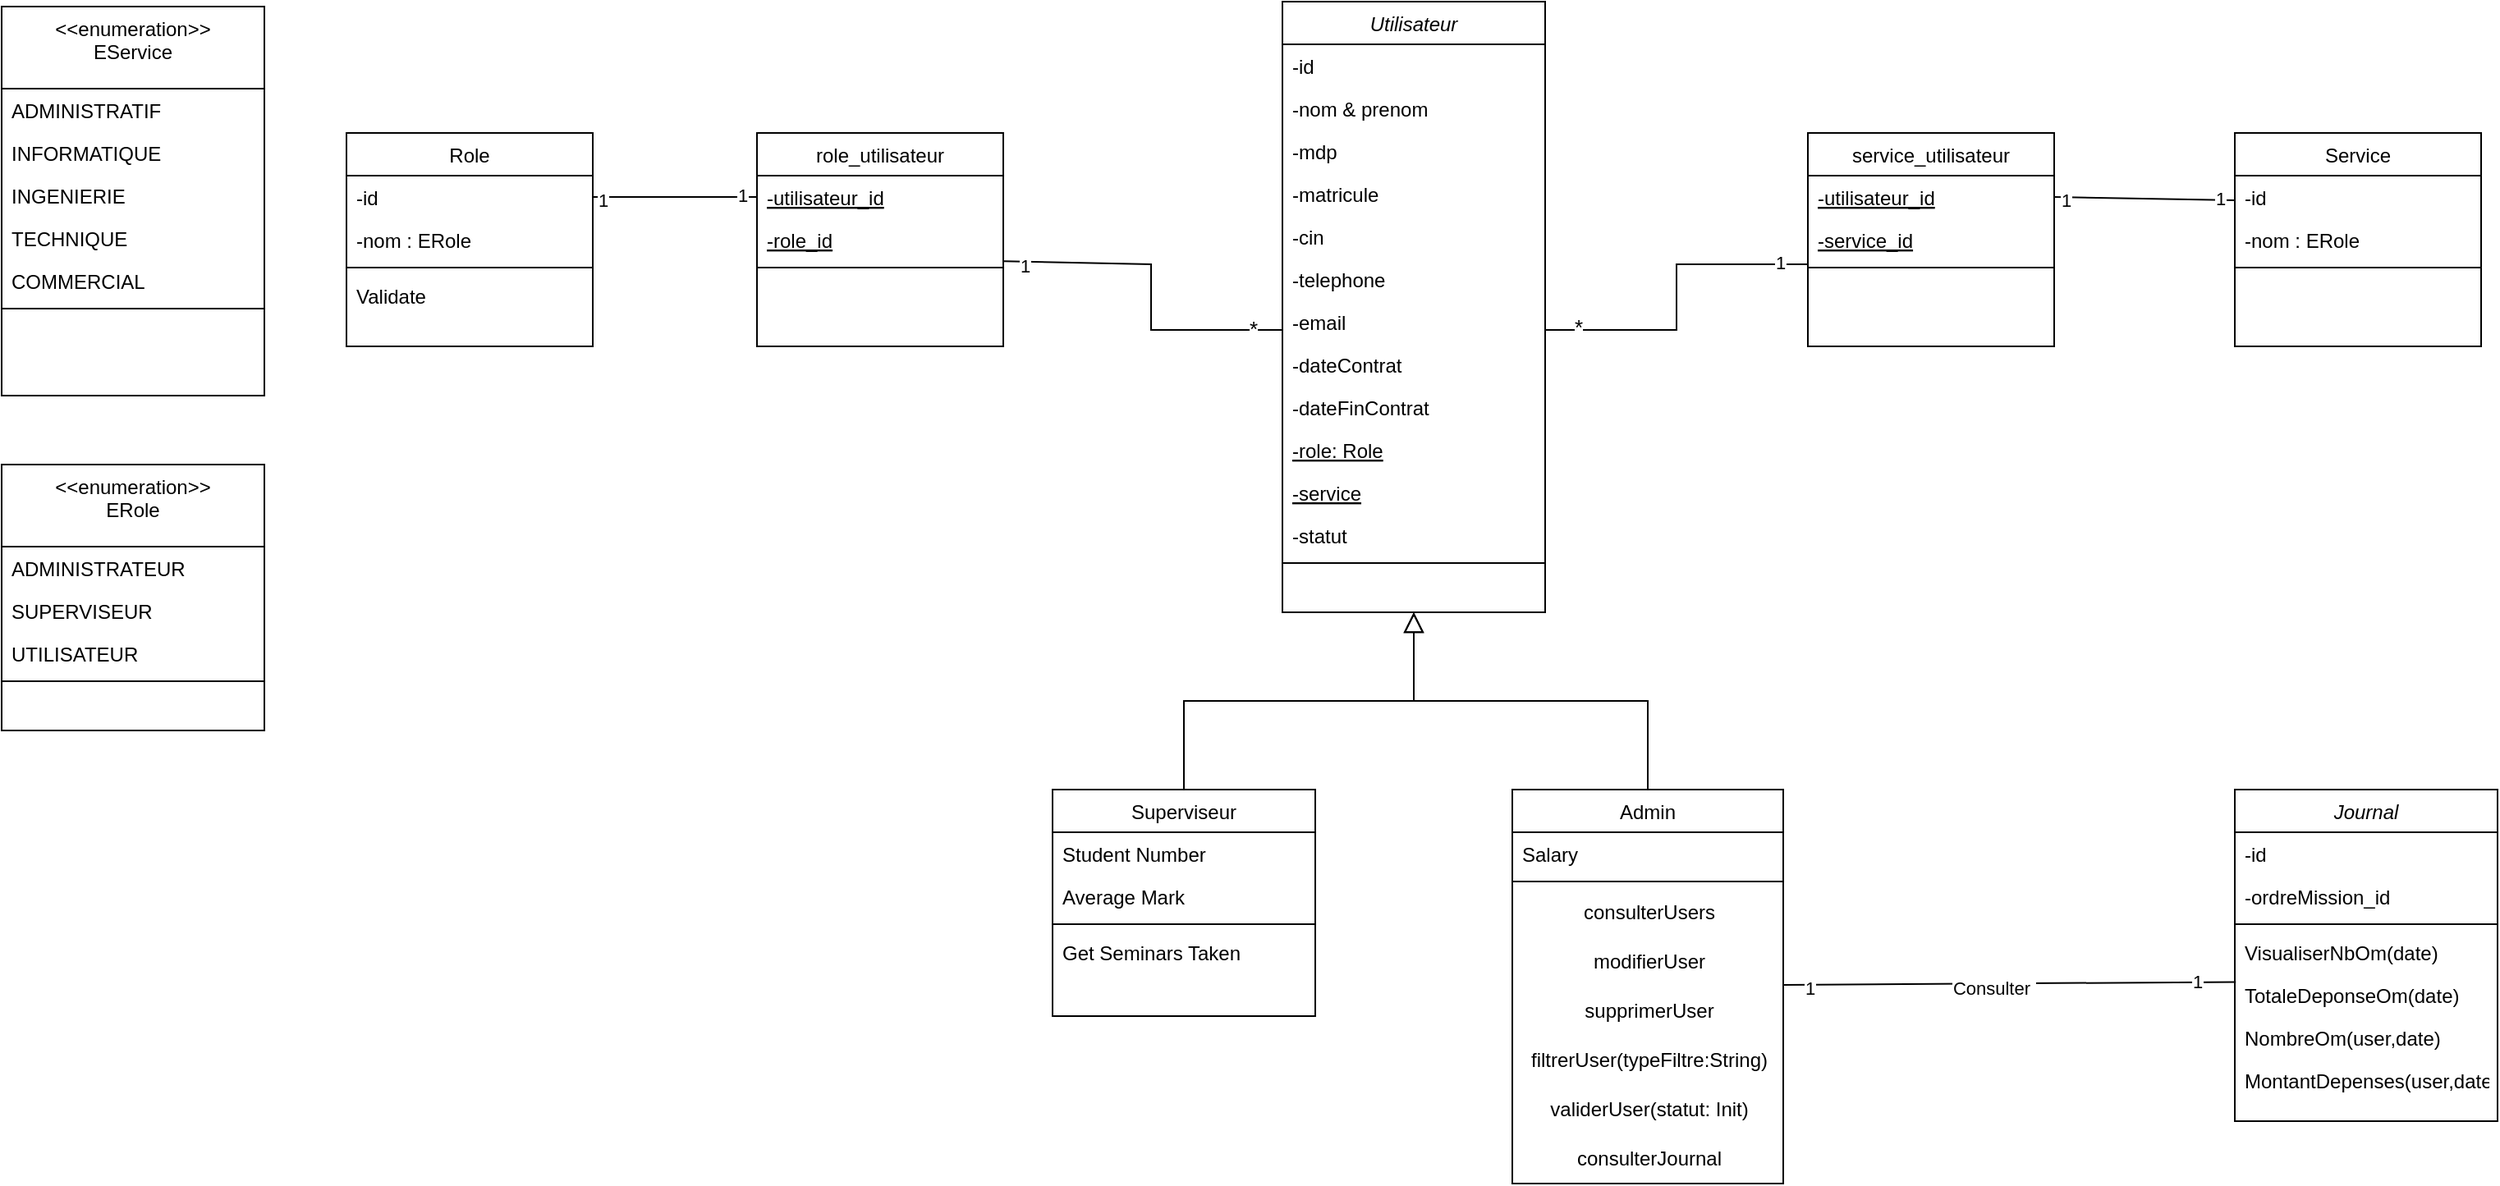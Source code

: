 <mxfile version="24.2.0" type="github">
  <diagram id="C5RBs43oDa-KdzZeNtuy" name="Page-1">
    <mxGraphModel dx="2282" dy="909" grid="1" gridSize="10" guides="1" tooltips="1" connect="1" arrows="1" fold="1" page="1" pageScale="1" pageWidth="827" pageHeight="1169" math="0" shadow="0">
      <root>
        <mxCell id="WIyWlLk6GJQsqaUBKTNV-0" />
        <mxCell id="WIyWlLk6GJQsqaUBKTNV-1" parent="WIyWlLk6GJQsqaUBKTNV-0" />
        <mxCell id="zkfFHV4jXpPFQw0GAbJ--0" value="Utilisateur" style="swimlane;fontStyle=2;align=center;verticalAlign=top;childLayout=stackLayout;horizontal=1;startSize=26;horizontalStack=0;resizeParent=1;resizeLast=0;collapsible=1;marginBottom=0;rounded=0;shadow=0;strokeWidth=1;" parent="WIyWlLk6GJQsqaUBKTNV-1" vertex="1">
          <mxGeometry x="220" y="120" width="160" height="372" as="geometry">
            <mxRectangle x="230" y="140" width="160" height="26" as="alternateBounds" />
          </mxGeometry>
        </mxCell>
        <mxCell id="zkfFHV4jXpPFQw0GAbJ--2" value="-id" style="text;align=left;verticalAlign=top;spacingLeft=4;spacingRight=4;overflow=hidden;rotatable=0;points=[[0,0.5],[1,0.5]];portConstraint=eastwest;rounded=0;shadow=0;html=0;" parent="zkfFHV4jXpPFQw0GAbJ--0" vertex="1">
          <mxGeometry y="26" width="160" height="26" as="geometry" />
        </mxCell>
        <mxCell id="zkfFHV4jXpPFQw0GAbJ--1" value="-nom &amp; prenom" style="text;align=left;verticalAlign=top;spacingLeft=4;spacingRight=4;overflow=hidden;rotatable=0;points=[[0,0.5],[1,0.5]];portConstraint=eastwest;" parent="zkfFHV4jXpPFQw0GAbJ--0" vertex="1">
          <mxGeometry y="52" width="160" height="26" as="geometry" />
        </mxCell>
        <mxCell id="zkfFHV4jXpPFQw0GAbJ--3" value="-mdp" style="text;align=left;verticalAlign=top;spacingLeft=4;spacingRight=4;overflow=hidden;rotatable=0;points=[[0,0.5],[1,0.5]];portConstraint=eastwest;rounded=0;shadow=0;html=0;" parent="zkfFHV4jXpPFQw0GAbJ--0" vertex="1">
          <mxGeometry y="78" width="160" height="26" as="geometry" />
        </mxCell>
        <mxCell id="BVyDWOVF4puS4mX-ho88-1" value="-matricule    " style="text;align=left;verticalAlign=top;spacingLeft=4;spacingRight=4;overflow=hidden;rotatable=0;points=[[0,0.5],[1,0.5]];portConstraint=eastwest;" parent="zkfFHV4jXpPFQw0GAbJ--0" vertex="1">
          <mxGeometry y="104" width="160" height="26" as="geometry" />
        </mxCell>
        <mxCell id="zkfFHV4jXpPFQw0GAbJ--5" value="-cin" style="text;align=left;verticalAlign=top;spacingLeft=4;spacingRight=4;overflow=hidden;rotatable=0;points=[[0,0.5],[1,0.5]];portConstraint=eastwest;" parent="zkfFHV4jXpPFQw0GAbJ--0" vertex="1">
          <mxGeometry y="130" width="160" height="26" as="geometry" />
        </mxCell>
        <mxCell id="BVyDWOVF4puS4mX-ho88-3" value="-telephone" style="text;align=left;verticalAlign=top;spacingLeft=4;spacingRight=4;overflow=hidden;rotatable=0;points=[[0,0.5],[1,0.5]];portConstraint=eastwest;" parent="zkfFHV4jXpPFQw0GAbJ--0" vertex="1">
          <mxGeometry y="156" width="160" height="26" as="geometry" />
        </mxCell>
        <mxCell id="BVyDWOVF4puS4mX-ho88-2" value="-email" style="text;align=left;verticalAlign=top;spacingLeft=4;spacingRight=4;overflow=hidden;rotatable=0;points=[[0,0.5],[1,0.5]];portConstraint=eastwest;" parent="zkfFHV4jXpPFQw0GAbJ--0" vertex="1">
          <mxGeometry y="182" width="160" height="26" as="geometry" />
        </mxCell>
        <mxCell id="BVyDWOVF4puS4mX-ho88-13" value="-dateContrat" style="text;align=left;verticalAlign=top;spacingLeft=4;spacingRight=4;overflow=hidden;rotatable=0;points=[[0,0.5],[1,0.5]];portConstraint=eastwest;" parent="zkfFHV4jXpPFQw0GAbJ--0" vertex="1">
          <mxGeometry y="208" width="160" height="26" as="geometry" />
        </mxCell>
        <mxCell id="BVyDWOVF4puS4mX-ho88-15" value="-dateFinContrat" style="text;align=left;verticalAlign=top;spacingLeft=4;spacingRight=4;overflow=hidden;rotatable=0;points=[[0,0.5],[1,0.5]];portConstraint=eastwest;" parent="zkfFHV4jXpPFQw0GAbJ--0" vertex="1">
          <mxGeometry y="234" width="160" height="26" as="geometry" />
        </mxCell>
        <mxCell id="BVyDWOVF4puS4mX-ho88-16" value="-role: Role" style="text;align=left;verticalAlign=top;spacingLeft=4;spacingRight=4;overflow=hidden;rotatable=0;points=[[0,0.5],[1,0.5]];portConstraint=eastwest;fontStyle=4" parent="zkfFHV4jXpPFQw0GAbJ--0" vertex="1">
          <mxGeometry y="260" width="160" height="26" as="geometry" />
        </mxCell>
        <mxCell id="BVyDWOVF4puS4mX-ho88-17" value="-service" style="text;align=left;verticalAlign=top;spacingLeft=4;spacingRight=4;overflow=hidden;rotatable=0;points=[[0,0.5],[1,0.5]];portConstraint=eastwest;fontStyle=4" parent="zkfFHV4jXpPFQw0GAbJ--0" vertex="1">
          <mxGeometry y="286" width="160" height="26" as="geometry" />
        </mxCell>
        <mxCell id="BVyDWOVF4puS4mX-ho88-14" value="-statut" style="text;align=left;verticalAlign=top;spacingLeft=4;spacingRight=4;overflow=hidden;rotatable=0;points=[[0,0.5],[1,0.5]];portConstraint=eastwest;" parent="zkfFHV4jXpPFQw0GAbJ--0" vertex="1">
          <mxGeometry y="312" width="160" height="26" as="geometry" />
        </mxCell>
        <mxCell id="zkfFHV4jXpPFQw0GAbJ--4" value="" style="line;html=1;strokeWidth=1;align=left;verticalAlign=middle;spacingTop=-1;spacingLeft=3;spacingRight=3;rotatable=0;labelPosition=right;points=[];portConstraint=eastwest;" parent="zkfFHV4jXpPFQw0GAbJ--0" vertex="1">
          <mxGeometry y="338" width="160" height="8" as="geometry" />
        </mxCell>
        <mxCell id="BVyDWOVF4puS4mX-ho88-0" value="&#xa;" style="text;align=left;verticalAlign=top;spacingLeft=4;spacingRight=4;overflow=hidden;rotatable=0;points=[[0,0.5],[1,0.5]];portConstraint=eastwest;rounded=0;shadow=0;html=0;" parent="zkfFHV4jXpPFQw0GAbJ--0" vertex="1">
          <mxGeometry y="346" width="160" height="26" as="geometry" />
        </mxCell>
        <mxCell id="zkfFHV4jXpPFQw0GAbJ--6" value="Superviseur" style="swimlane;fontStyle=0;align=center;verticalAlign=top;childLayout=stackLayout;horizontal=1;startSize=26;horizontalStack=0;resizeParent=1;resizeLast=0;collapsible=1;marginBottom=0;rounded=0;shadow=0;strokeWidth=1;" parent="WIyWlLk6GJQsqaUBKTNV-1" vertex="1">
          <mxGeometry x="80" y="600" width="160" height="138" as="geometry">
            <mxRectangle x="130" y="380" width="160" height="26" as="alternateBounds" />
          </mxGeometry>
        </mxCell>
        <mxCell id="zkfFHV4jXpPFQw0GAbJ--7" value="Student Number" style="text;align=left;verticalAlign=top;spacingLeft=4;spacingRight=4;overflow=hidden;rotatable=0;points=[[0,0.5],[1,0.5]];portConstraint=eastwest;" parent="zkfFHV4jXpPFQw0GAbJ--6" vertex="1">
          <mxGeometry y="26" width="160" height="26" as="geometry" />
        </mxCell>
        <mxCell id="zkfFHV4jXpPFQw0GAbJ--8" value="Average Mark" style="text;align=left;verticalAlign=top;spacingLeft=4;spacingRight=4;overflow=hidden;rotatable=0;points=[[0,0.5],[1,0.5]];portConstraint=eastwest;rounded=0;shadow=0;html=0;" parent="zkfFHV4jXpPFQw0GAbJ--6" vertex="1">
          <mxGeometry y="52" width="160" height="26" as="geometry" />
        </mxCell>
        <mxCell id="zkfFHV4jXpPFQw0GAbJ--9" value="" style="line;html=1;strokeWidth=1;align=left;verticalAlign=middle;spacingTop=-1;spacingLeft=3;spacingRight=3;rotatable=0;labelPosition=right;points=[];portConstraint=eastwest;" parent="zkfFHV4jXpPFQw0GAbJ--6" vertex="1">
          <mxGeometry y="78" width="160" height="8" as="geometry" />
        </mxCell>
        <mxCell id="zkfFHV4jXpPFQw0GAbJ--11" value="Get Seminars Taken" style="text;align=left;verticalAlign=top;spacingLeft=4;spacingRight=4;overflow=hidden;rotatable=0;points=[[0,0.5],[1,0.5]];portConstraint=eastwest;" parent="zkfFHV4jXpPFQw0GAbJ--6" vertex="1">
          <mxGeometry y="86" width="160" height="26" as="geometry" />
        </mxCell>
        <mxCell id="zkfFHV4jXpPFQw0GAbJ--12" value="" style="endArrow=block;endSize=10;endFill=0;shadow=0;strokeWidth=1;rounded=0;curved=0;edgeStyle=elbowEdgeStyle;elbow=vertical;" parent="WIyWlLk6GJQsqaUBKTNV-1" source="zkfFHV4jXpPFQw0GAbJ--6" target="zkfFHV4jXpPFQw0GAbJ--0" edge="1">
          <mxGeometry width="160" relative="1" as="geometry">
            <mxPoint x="200" y="203" as="sourcePoint" />
            <mxPoint x="200" y="203" as="targetPoint" />
          </mxGeometry>
        </mxCell>
        <mxCell id="zkfFHV4jXpPFQw0GAbJ--13" value="Admin" style="swimlane;fontStyle=0;align=center;verticalAlign=top;childLayout=stackLayout;horizontal=1;startSize=26;horizontalStack=0;resizeParent=1;resizeLast=0;collapsible=1;marginBottom=0;rounded=0;shadow=0;strokeWidth=1;" parent="WIyWlLk6GJQsqaUBKTNV-1" vertex="1">
          <mxGeometry x="360" y="600" width="165" height="240" as="geometry">
            <mxRectangle x="360" y="600" width="170" height="26" as="alternateBounds" />
          </mxGeometry>
        </mxCell>
        <mxCell id="zkfFHV4jXpPFQw0GAbJ--14" value="Salary" style="text;align=left;verticalAlign=top;spacingLeft=4;spacingRight=4;overflow=hidden;rotatable=0;points=[[0,0.5],[1,0.5]];portConstraint=eastwest;" parent="zkfFHV4jXpPFQw0GAbJ--13" vertex="1">
          <mxGeometry y="26" width="165" height="26" as="geometry" />
        </mxCell>
        <mxCell id="zkfFHV4jXpPFQw0GAbJ--15" value="" style="line;html=1;strokeWidth=1;align=left;verticalAlign=middle;spacingTop=-1;spacingLeft=3;spacingRight=3;rotatable=0;labelPosition=right;points=[];portConstraint=eastwest;" parent="zkfFHV4jXpPFQw0GAbJ--13" vertex="1">
          <mxGeometry y="52" width="165" height="8" as="geometry" />
        </mxCell>
        <mxCell id="UkL4BT7Hzz0I9JEdcfOP-37" value="consulterUsers" style="text;html=1;align=center;verticalAlign=middle;resizable=0;points=[];autosize=1;strokeColor=none;fillColor=none;" vertex="1" parent="zkfFHV4jXpPFQw0GAbJ--13">
          <mxGeometry y="60" width="165" height="30" as="geometry" />
        </mxCell>
        <mxCell id="UkL4BT7Hzz0I9JEdcfOP-38" value="modifierUser" style="text;html=1;align=center;verticalAlign=middle;resizable=0;points=[];autosize=1;strokeColor=none;fillColor=none;" vertex="1" parent="zkfFHV4jXpPFQw0GAbJ--13">
          <mxGeometry y="90" width="165" height="30" as="geometry" />
        </mxCell>
        <mxCell id="UkL4BT7Hzz0I9JEdcfOP-39" value="supprimerUser" style="text;html=1;align=center;verticalAlign=middle;resizable=0;points=[];autosize=1;strokeColor=none;fillColor=none;" vertex="1" parent="zkfFHV4jXpPFQw0GAbJ--13">
          <mxGeometry y="120" width="165" height="30" as="geometry" />
        </mxCell>
        <mxCell id="UkL4BT7Hzz0I9JEdcfOP-41" value="filtrerUser(typeFiltre:String)" style="text;html=1;align=center;verticalAlign=middle;resizable=0;points=[];autosize=1;strokeColor=none;fillColor=none;" vertex="1" parent="zkfFHV4jXpPFQw0GAbJ--13">
          <mxGeometry y="150" width="165" height="30" as="geometry" />
        </mxCell>
        <mxCell id="UkL4BT7Hzz0I9JEdcfOP-40" value="validerUser(statut: Init)" style="text;html=1;align=center;verticalAlign=middle;resizable=0;points=[];autosize=1;strokeColor=none;fillColor=none;" vertex="1" parent="zkfFHV4jXpPFQw0GAbJ--13">
          <mxGeometry y="180" width="165" height="30" as="geometry" />
        </mxCell>
        <mxCell id="UkL4BT7Hzz0I9JEdcfOP-42" value="consulterJournal" style="text;html=1;align=center;verticalAlign=middle;resizable=0;points=[];autosize=1;strokeColor=none;fillColor=none;" vertex="1" parent="zkfFHV4jXpPFQw0GAbJ--13">
          <mxGeometry y="210" width="165" height="30" as="geometry" />
        </mxCell>
        <mxCell id="zkfFHV4jXpPFQw0GAbJ--16" value="" style="endArrow=block;endSize=10;endFill=0;shadow=0;strokeWidth=1;rounded=0;curved=0;edgeStyle=elbowEdgeStyle;elbow=vertical;" parent="WIyWlLk6GJQsqaUBKTNV-1" source="zkfFHV4jXpPFQw0GAbJ--13" target="zkfFHV4jXpPFQw0GAbJ--0" edge="1">
          <mxGeometry width="160" relative="1" as="geometry">
            <mxPoint x="210" y="373" as="sourcePoint" />
            <mxPoint x="310" y="271" as="targetPoint" />
          </mxGeometry>
        </mxCell>
        <mxCell id="BVyDWOVF4puS4mX-ho88-18" value="role_utilisateur" style="swimlane;fontStyle=0;align=center;verticalAlign=top;childLayout=stackLayout;horizontal=1;startSize=26;horizontalStack=0;resizeParent=1;resizeLast=0;collapsible=1;marginBottom=0;rounded=0;shadow=0;strokeWidth=1;" parent="WIyWlLk6GJQsqaUBKTNV-1" vertex="1">
          <mxGeometry x="-100" y="200" width="150" height="130" as="geometry">
            <mxRectangle x="-50" y="340" width="160" height="26" as="alternateBounds" />
          </mxGeometry>
        </mxCell>
        <mxCell id="BVyDWOVF4puS4mX-ho88-19" value="-utilisateur_id" style="text;align=left;verticalAlign=top;spacingLeft=4;spacingRight=4;overflow=hidden;rotatable=0;points=[[0,0.5],[1,0.5]];portConstraint=eastwest;fontStyle=4" parent="BVyDWOVF4puS4mX-ho88-18" vertex="1">
          <mxGeometry y="26" width="150" height="26" as="geometry" />
        </mxCell>
        <mxCell id="BVyDWOVF4puS4mX-ho88-20" value="-role_id" style="text;align=left;verticalAlign=top;spacingLeft=4;spacingRight=4;overflow=hidden;rotatable=0;points=[[0,0.5],[1,0.5]];portConstraint=eastwest;rounded=0;shadow=0;html=0;fontStyle=4" parent="BVyDWOVF4puS4mX-ho88-18" vertex="1">
          <mxGeometry y="52" width="150" height="26" as="geometry" />
        </mxCell>
        <mxCell id="BVyDWOVF4puS4mX-ho88-24" value="" style="line;html=1;strokeWidth=1;align=left;verticalAlign=middle;spacingTop=-1;spacingLeft=3;spacingRight=3;rotatable=0;labelPosition=right;points=[];portConstraint=eastwest;" parent="BVyDWOVF4puS4mX-ho88-18" vertex="1">
          <mxGeometry y="78" width="150" height="8" as="geometry" />
        </mxCell>
        <mxCell id="BVyDWOVF4puS4mX-ho88-29" value="&lt;&lt;enumeration&gt;&gt;&#xa;ERole" style="swimlane;fontStyle=0;align=center;verticalAlign=top;childLayout=stackLayout;horizontal=1;startSize=50;horizontalStack=0;resizeParent=1;resizeLast=0;collapsible=1;marginBottom=0;rounded=0;shadow=0;strokeWidth=1;" parent="WIyWlLk6GJQsqaUBKTNV-1" vertex="1">
          <mxGeometry x="-560" y="402" width="160" height="162" as="geometry">
            <mxRectangle x="550" y="140" width="160" height="26" as="alternateBounds" />
          </mxGeometry>
        </mxCell>
        <mxCell id="BVyDWOVF4puS4mX-ho88-30" value="ADMINISTRATEUR" style="text;align=left;verticalAlign=top;spacingLeft=4;spacingRight=4;overflow=hidden;rotatable=0;points=[[0,0.5],[1,0.5]];portConstraint=eastwest;" parent="BVyDWOVF4puS4mX-ho88-29" vertex="1">
          <mxGeometry y="50" width="160" height="26" as="geometry" />
        </mxCell>
        <mxCell id="BVyDWOVF4puS4mX-ho88-31" value="SUPERVISEUR" style="text;align=left;verticalAlign=top;spacingLeft=4;spacingRight=4;overflow=hidden;rotatable=0;points=[[0,0.5],[1,0.5]];portConstraint=eastwest;rounded=0;shadow=0;html=0;" parent="BVyDWOVF4puS4mX-ho88-29" vertex="1">
          <mxGeometry y="76" width="160" height="26" as="geometry" />
        </mxCell>
        <mxCell id="BVyDWOVF4puS4mX-ho88-34" value="UTILISATEUR" style="text;align=left;verticalAlign=top;spacingLeft=4;spacingRight=4;overflow=hidden;rotatable=0;points=[[0,0.5],[1,0.5]];portConstraint=eastwest;rounded=0;shadow=0;html=0;" parent="BVyDWOVF4puS4mX-ho88-29" vertex="1">
          <mxGeometry y="102" width="160" height="26" as="geometry" />
        </mxCell>
        <mxCell id="BVyDWOVF4puS4mX-ho88-32" value="" style="line;html=1;strokeWidth=1;align=left;verticalAlign=middle;spacingTop=-1;spacingLeft=3;spacingRight=3;rotatable=0;labelPosition=right;points=[];portConstraint=eastwest;" parent="BVyDWOVF4puS4mX-ho88-29" vertex="1">
          <mxGeometry y="128" width="160" height="8" as="geometry" />
        </mxCell>
        <mxCell id="BVyDWOVF4puS4mX-ho88-37" value="" style="endArrow=none;html=1;rounded=0;exitX=1.003;exitY=0.014;exitDx=0;exitDy=0;exitPerimeter=0;" parent="WIyWlLk6GJQsqaUBKTNV-1" source="BVyDWOVF4puS4mX-ho88-24" edge="1">
          <mxGeometry width="50" height="50" relative="1" as="geometry">
            <mxPoint x="120" y="440" as="sourcePoint" />
            <mxPoint x="220" y="320" as="targetPoint" />
            <Array as="points">
              <mxPoint x="140" y="280" />
              <mxPoint x="140" y="320" />
            </Array>
          </mxGeometry>
        </mxCell>
        <mxCell id="BVyDWOVF4puS4mX-ho88-41" value="1" style="edgeLabel;html=1;align=center;verticalAlign=middle;resizable=0;points=[];" parent="BVyDWOVF4puS4mX-ho88-37" vertex="1" connectable="0">
          <mxGeometry x="-0.883" y="-2" relative="1" as="geometry">
            <mxPoint as="offset" />
          </mxGeometry>
        </mxCell>
        <mxCell id="BVyDWOVF4puS4mX-ho88-43" value="&lt;font style=&quot;font-size: 13px;&quot;&gt;*&lt;/font&gt;" style="edgeLabel;html=1;align=center;verticalAlign=middle;resizable=0;points=[];" parent="BVyDWOVF4puS4mX-ho88-37" vertex="1" connectable="0">
          <mxGeometry x="0.823" y="-2" relative="1" as="geometry">
            <mxPoint y="-3" as="offset" />
          </mxGeometry>
        </mxCell>
        <mxCell id="UkL4BT7Hzz0I9JEdcfOP-0" value="Role" style="swimlane;fontStyle=0;align=center;verticalAlign=top;childLayout=stackLayout;horizontal=1;startSize=26;horizontalStack=0;resizeParent=1;resizeLast=0;collapsible=1;marginBottom=0;rounded=0;shadow=0;strokeWidth=1;" vertex="1" parent="WIyWlLk6GJQsqaUBKTNV-1">
          <mxGeometry x="-350" y="200" width="150" height="130" as="geometry">
            <mxRectangle x="-50" y="340" width="160" height="26" as="alternateBounds" />
          </mxGeometry>
        </mxCell>
        <mxCell id="UkL4BT7Hzz0I9JEdcfOP-1" value="-id" style="text;align=left;verticalAlign=top;spacingLeft=4;spacingRight=4;overflow=hidden;rotatable=0;points=[[0,0.5],[1,0.5]];portConstraint=eastwest;" vertex="1" parent="UkL4BT7Hzz0I9JEdcfOP-0">
          <mxGeometry y="26" width="150" height="26" as="geometry" />
        </mxCell>
        <mxCell id="UkL4BT7Hzz0I9JEdcfOP-2" value="-nom : ERole" style="text;align=left;verticalAlign=top;spacingLeft=4;spacingRight=4;overflow=hidden;rotatable=0;points=[[0,0.5],[1,0.5]];portConstraint=eastwest;rounded=0;shadow=0;html=0;" vertex="1" parent="UkL4BT7Hzz0I9JEdcfOP-0">
          <mxGeometry y="52" width="150" height="26" as="geometry" />
        </mxCell>
        <mxCell id="UkL4BT7Hzz0I9JEdcfOP-3" value="" style="line;html=1;strokeWidth=1;align=left;verticalAlign=middle;spacingTop=-1;spacingLeft=3;spacingRight=3;rotatable=0;labelPosition=right;points=[];portConstraint=eastwest;" vertex="1" parent="UkL4BT7Hzz0I9JEdcfOP-0">
          <mxGeometry y="78" width="150" height="8" as="geometry" />
        </mxCell>
        <mxCell id="UkL4BT7Hzz0I9JEdcfOP-4" value="Validate" style="text;align=left;verticalAlign=top;spacingLeft=4;spacingRight=4;overflow=hidden;rotatable=0;points=[[0,0.5],[1,0.5]];portConstraint=eastwest;" vertex="1" parent="UkL4BT7Hzz0I9JEdcfOP-0">
          <mxGeometry y="86" width="150" height="26" as="geometry" />
        </mxCell>
        <mxCell id="UkL4BT7Hzz0I9JEdcfOP-5" value="" style="endArrow=none;html=1;rounded=0;exitX=1;exitY=0.5;exitDx=0;exitDy=0;entryX=0;entryY=0.5;entryDx=0;entryDy=0;" edge="1" parent="WIyWlLk6GJQsqaUBKTNV-1" source="UkL4BT7Hzz0I9JEdcfOP-1" target="BVyDWOVF4puS4mX-ho88-19">
          <mxGeometry width="50" height="50" relative="1" as="geometry">
            <mxPoint x="-200" y="487.5" as="sourcePoint" />
            <mxPoint x="-59" y="423.5" as="targetPoint" />
            <Array as="points" />
          </mxGeometry>
        </mxCell>
        <mxCell id="UkL4BT7Hzz0I9JEdcfOP-6" value="1" style="edgeLabel;html=1;align=center;verticalAlign=middle;resizable=0;points=[];" vertex="1" connectable="0" parent="UkL4BT7Hzz0I9JEdcfOP-5">
          <mxGeometry x="-0.883" y="-2" relative="1" as="geometry">
            <mxPoint as="offset" />
          </mxGeometry>
        </mxCell>
        <mxCell id="UkL4BT7Hzz0I9JEdcfOP-7" value="1" style="edgeLabel;html=1;align=center;verticalAlign=middle;resizable=0;points=[];" vertex="1" connectable="0" parent="UkL4BT7Hzz0I9JEdcfOP-5">
          <mxGeometry x="0.823" y="-2" relative="1" as="geometry">
            <mxPoint y="-3" as="offset" />
          </mxGeometry>
        </mxCell>
        <mxCell id="UkL4BT7Hzz0I9JEdcfOP-8" value="Service" style="swimlane;fontStyle=0;align=center;verticalAlign=top;childLayout=stackLayout;horizontal=1;startSize=26;horizontalStack=0;resizeParent=1;resizeLast=0;collapsible=1;marginBottom=0;rounded=0;shadow=0;strokeWidth=1;" vertex="1" parent="WIyWlLk6GJQsqaUBKTNV-1">
          <mxGeometry x="800" y="200" width="150" height="130" as="geometry">
            <mxRectangle x="-50" y="340" width="160" height="26" as="alternateBounds" />
          </mxGeometry>
        </mxCell>
        <mxCell id="UkL4BT7Hzz0I9JEdcfOP-9" value="-id" style="text;align=left;verticalAlign=top;spacingLeft=4;spacingRight=4;overflow=hidden;rotatable=0;points=[[0,0.5],[1,0.5]];portConstraint=eastwest;" vertex="1" parent="UkL4BT7Hzz0I9JEdcfOP-8">
          <mxGeometry y="26" width="150" height="26" as="geometry" />
        </mxCell>
        <mxCell id="UkL4BT7Hzz0I9JEdcfOP-10" value="-nom : ERole" style="text;align=left;verticalAlign=top;spacingLeft=4;spacingRight=4;overflow=hidden;rotatable=0;points=[[0,0.5],[1,0.5]];portConstraint=eastwest;rounded=0;shadow=0;html=0;" vertex="1" parent="UkL4BT7Hzz0I9JEdcfOP-8">
          <mxGeometry y="52" width="150" height="26" as="geometry" />
        </mxCell>
        <mxCell id="UkL4BT7Hzz0I9JEdcfOP-11" value="" style="line;html=1;strokeWidth=1;align=left;verticalAlign=middle;spacingTop=-1;spacingLeft=3;spacingRight=3;rotatable=0;labelPosition=right;points=[];portConstraint=eastwest;" vertex="1" parent="UkL4BT7Hzz0I9JEdcfOP-8">
          <mxGeometry y="78" width="150" height="8" as="geometry" />
        </mxCell>
        <mxCell id="UkL4BT7Hzz0I9JEdcfOP-13" value="service_utilisateur" style="swimlane;fontStyle=0;align=center;verticalAlign=top;childLayout=stackLayout;horizontal=1;startSize=26;horizontalStack=0;resizeParent=1;resizeLast=0;collapsible=1;marginBottom=0;rounded=0;shadow=0;strokeWidth=1;" vertex="1" parent="WIyWlLk6GJQsqaUBKTNV-1">
          <mxGeometry x="540" y="200" width="150" height="130" as="geometry">
            <mxRectangle x="-50" y="340" width="160" height="26" as="alternateBounds" />
          </mxGeometry>
        </mxCell>
        <mxCell id="UkL4BT7Hzz0I9JEdcfOP-14" value="-utilisateur_id" style="text;align=left;verticalAlign=top;spacingLeft=4;spacingRight=4;overflow=hidden;rotatable=0;points=[[0,0.5],[1,0.5]];portConstraint=eastwest;fontStyle=4" vertex="1" parent="UkL4BT7Hzz0I9JEdcfOP-13">
          <mxGeometry y="26" width="150" height="26" as="geometry" />
        </mxCell>
        <mxCell id="UkL4BT7Hzz0I9JEdcfOP-15" value="-service_id" style="text;align=left;verticalAlign=top;spacingLeft=4;spacingRight=4;overflow=hidden;rotatable=0;points=[[0,0.5],[1,0.5]];portConstraint=eastwest;rounded=0;shadow=0;html=0;fontStyle=4" vertex="1" parent="UkL4BT7Hzz0I9JEdcfOP-13">
          <mxGeometry y="52" width="150" height="26" as="geometry" />
        </mxCell>
        <mxCell id="UkL4BT7Hzz0I9JEdcfOP-16" value="" style="line;html=1;strokeWidth=1;align=left;verticalAlign=middle;spacingTop=-1;spacingLeft=3;spacingRight=3;rotatable=0;labelPosition=right;points=[];portConstraint=eastwest;" vertex="1" parent="UkL4BT7Hzz0I9JEdcfOP-13">
          <mxGeometry y="78" width="150" height="8" as="geometry" />
        </mxCell>
        <mxCell id="UkL4BT7Hzz0I9JEdcfOP-17" value="&lt;&lt;enumeration&gt;&gt;&#xa;EService" style="swimlane;fontStyle=0;align=center;verticalAlign=top;childLayout=stackLayout;horizontal=1;startSize=50;horizontalStack=0;resizeParent=1;resizeLast=0;collapsible=1;marginBottom=0;rounded=0;shadow=0;strokeWidth=1;" vertex="1" parent="WIyWlLk6GJQsqaUBKTNV-1">
          <mxGeometry x="-560" y="123" width="160" height="237" as="geometry">
            <mxRectangle x="550" y="140" width="160" height="26" as="alternateBounds" />
          </mxGeometry>
        </mxCell>
        <mxCell id="UkL4BT7Hzz0I9JEdcfOP-18" value="ADMINISTRATIF" style="text;align=left;verticalAlign=top;spacingLeft=4;spacingRight=4;overflow=hidden;rotatable=0;points=[[0,0.5],[1,0.5]];portConstraint=eastwest;" vertex="1" parent="UkL4BT7Hzz0I9JEdcfOP-17">
          <mxGeometry y="50" width="160" height="26" as="geometry" />
        </mxCell>
        <mxCell id="UkL4BT7Hzz0I9JEdcfOP-19" value="INFORMATIQUE" style="text;align=left;verticalAlign=top;spacingLeft=4;spacingRight=4;overflow=hidden;rotatable=0;points=[[0,0.5],[1,0.5]];portConstraint=eastwest;rounded=0;shadow=0;html=0;" vertex="1" parent="UkL4BT7Hzz0I9JEdcfOP-17">
          <mxGeometry y="76" width="160" height="26" as="geometry" />
        </mxCell>
        <mxCell id="UkL4BT7Hzz0I9JEdcfOP-20" value="INGENIERIE" style="text;align=left;verticalAlign=top;spacingLeft=4;spacingRight=4;overflow=hidden;rotatable=0;points=[[0,0.5],[1,0.5]];portConstraint=eastwest;rounded=0;shadow=0;html=0;" vertex="1" parent="UkL4BT7Hzz0I9JEdcfOP-17">
          <mxGeometry y="102" width="160" height="26" as="geometry" />
        </mxCell>
        <mxCell id="UkL4BT7Hzz0I9JEdcfOP-22" value="TECHNIQUE" style="text;align=left;verticalAlign=top;spacingLeft=4;spacingRight=4;overflow=hidden;rotatable=0;points=[[0,0.5],[1,0.5]];portConstraint=eastwest;" vertex="1" parent="UkL4BT7Hzz0I9JEdcfOP-17">
          <mxGeometry y="128" width="160" height="26" as="geometry" />
        </mxCell>
        <mxCell id="UkL4BT7Hzz0I9JEdcfOP-23" value="COMMERCIAL" style="text;align=left;verticalAlign=top;spacingLeft=4;spacingRight=4;overflow=hidden;rotatable=0;points=[[0,0.5],[1,0.5]];portConstraint=eastwest;" vertex="1" parent="UkL4BT7Hzz0I9JEdcfOP-17">
          <mxGeometry y="154" width="160" height="26" as="geometry" />
        </mxCell>
        <mxCell id="UkL4BT7Hzz0I9JEdcfOP-21" value="" style="line;html=1;strokeWidth=1;align=left;verticalAlign=middle;spacingTop=-1;spacingLeft=3;spacingRight=3;rotatable=0;labelPosition=right;points=[];portConstraint=eastwest;" vertex="1" parent="UkL4BT7Hzz0I9JEdcfOP-17">
          <mxGeometry y="180" width="160" height="8" as="geometry" />
        </mxCell>
        <mxCell id="UkL4BT7Hzz0I9JEdcfOP-24" value="" style="endArrow=none;html=1;rounded=0;exitX=1;exitY=0.5;exitDx=0;exitDy=0;" edge="1" parent="WIyWlLk6GJQsqaUBKTNV-1" source="UkL4BT7Hzz0I9JEdcfOP-14">
          <mxGeometry width="50" height="50" relative="1" as="geometry">
            <mxPoint x="700" y="240.83" as="sourcePoint" />
            <mxPoint x="800" y="241" as="targetPoint" />
            <Array as="points" />
          </mxGeometry>
        </mxCell>
        <mxCell id="UkL4BT7Hzz0I9JEdcfOP-25" value="1" style="edgeLabel;html=1;align=center;verticalAlign=middle;resizable=0;points=[];" vertex="1" connectable="0" parent="UkL4BT7Hzz0I9JEdcfOP-24">
          <mxGeometry x="-0.883" y="-2" relative="1" as="geometry">
            <mxPoint as="offset" />
          </mxGeometry>
        </mxCell>
        <mxCell id="UkL4BT7Hzz0I9JEdcfOP-26" value="1" style="edgeLabel;html=1;align=center;verticalAlign=middle;resizable=0;points=[];" vertex="1" connectable="0" parent="UkL4BT7Hzz0I9JEdcfOP-24">
          <mxGeometry x="0.823" y="-2" relative="1" as="geometry">
            <mxPoint y="-3" as="offset" />
          </mxGeometry>
        </mxCell>
        <mxCell id="UkL4BT7Hzz0I9JEdcfOP-27" value="" style="endArrow=none;html=1;rounded=0;entryX=0;entryY=1.077;entryDx=0;entryDy=0;entryPerimeter=0;" edge="1" parent="WIyWlLk6GJQsqaUBKTNV-1" target="UkL4BT7Hzz0I9JEdcfOP-15">
          <mxGeometry width="50" height="50" relative="1" as="geometry">
            <mxPoint x="380" y="320" as="sourcePoint" />
            <mxPoint x="550" y="312" as="targetPoint" />
            <Array as="points">
              <mxPoint x="460" y="320" />
              <mxPoint x="460" y="280" />
            </Array>
          </mxGeometry>
        </mxCell>
        <mxCell id="UkL4BT7Hzz0I9JEdcfOP-29" value="1" style="edgeLabel;html=1;align=center;verticalAlign=middle;resizable=0;points=[];" vertex="1" connectable="0" parent="UkL4BT7Hzz0I9JEdcfOP-27">
          <mxGeometry x="0.823" y="-2" relative="1" as="geometry">
            <mxPoint y="-3" as="offset" />
          </mxGeometry>
        </mxCell>
        <mxCell id="UkL4BT7Hzz0I9JEdcfOP-36" value="&lt;font style=&quot;font-size: 13px;&quot;&gt;*&lt;/font&gt;" style="edgeLabel;html=1;align=center;verticalAlign=middle;resizable=0;points=[];" vertex="1" connectable="0" parent="UkL4BT7Hzz0I9JEdcfOP-27">
          <mxGeometry x="-0.8" y="2" relative="1" as="geometry">
            <mxPoint as="offset" />
          </mxGeometry>
        </mxCell>
        <mxCell id="UkL4BT7Hzz0I9JEdcfOP-43" value="Journal" style="swimlane;fontStyle=2;align=center;verticalAlign=top;childLayout=stackLayout;horizontal=1;startSize=26;horizontalStack=0;resizeParent=1;resizeLast=0;collapsible=1;marginBottom=0;rounded=0;shadow=0;strokeWidth=1;" vertex="1" parent="WIyWlLk6GJQsqaUBKTNV-1">
          <mxGeometry x="800" y="600" width="160" height="202" as="geometry">
            <mxRectangle x="230" y="140" width="160" height="26" as="alternateBounds" />
          </mxGeometry>
        </mxCell>
        <mxCell id="UkL4BT7Hzz0I9JEdcfOP-44" value="-id" style="text;align=left;verticalAlign=top;spacingLeft=4;spacingRight=4;overflow=hidden;rotatable=0;points=[[0,0.5],[1,0.5]];portConstraint=eastwest;rounded=0;shadow=0;html=0;" vertex="1" parent="UkL4BT7Hzz0I9JEdcfOP-43">
          <mxGeometry y="26" width="160" height="26" as="geometry" />
        </mxCell>
        <mxCell id="UkL4BT7Hzz0I9JEdcfOP-45" value="-ordreMission_id" style="text;align=left;verticalAlign=top;spacingLeft=4;spacingRight=4;overflow=hidden;rotatable=0;points=[[0,0.5],[1,0.5]];portConstraint=eastwest;" vertex="1" parent="UkL4BT7Hzz0I9JEdcfOP-43">
          <mxGeometry y="52" width="160" height="26" as="geometry" />
        </mxCell>
        <mxCell id="UkL4BT7Hzz0I9JEdcfOP-56" value="" style="line;html=1;strokeWidth=1;align=left;verticalAlign=middle;spacingTop=-1;spacingLeft=3;spacingRight=3;rotatable=0;labelPosition=right;points=[];portConstraint=eastwest;" vertex="1" parent="UkL4BT7Hzz0I9JEdcfOP-43">
          <mxGeometry y="78" width="160" height="8" as="geometry" />
        </mxCell>
        <mxCell id="UkL4BT7Hzz0I9JEdcfOP-57" value="VisualiserNbOm(date)&#xa;" style="text;align=left;verticalAlign=top;spacingLeft=4;spacingRight=4;overflow=hidden;rotatable=0;points=[[0,0.5],[1,0.5]];portConstraint=eastwest;rounded=0;shadow=0;html=0;fontSize=12;" vertex="1" parent="UkL4BT7Hzz0I9JEdcfOP-43">
          <mxGeometry y="86" width="160" height="26" as="geometry" />
        </mxCell>
        <mxCell id="UkL4BT7Hzz0I9JEdcfOP-62" value="TotaleDeponseOm(date)&#xa;" style="text;align=left;verticalAlign=top;spacingLeft=4;spacingRight=4;overflow=hidden;rotatable=0;points=[[0,0.5],[1,0.5]];portConstraint=eastwest;rounded=0;shadow=0;html=0;fontSize=12;" vertex="1" parent="UkL4BT7Hzz0I9JEdcfOP-43">
          <mxGeometry y="112" width="160" height="26" as="geometry" />
        </mxCell>
        <mxCell id="UkL4BT7Hzz0I9JEdcfOP-63" value="NombreOm(user,date)&#xa;" style="text;align=left;verticalAlign=top;spacingLeft=4;spacingRight=4;overflow=hidden;rotatable=0;points=[[0,0.5],[1,0.5]];portConstraint=eastwest;rounded=0;shadow=0;html=0;fontSize=12;" vertex="1" parent="UkL4BT7Hzz0I9JEdcfOP-43">
          <mxGeometry y="138" width="160" height="26" as="geometry" />
        </mxCell>
        <mxCell id="UkL4BT7Hzz0I9JEdcfOP-64" value="MontantDepenses(user,date)&#xa;" style="text;align=left;verticalAlign=top;spacingLeft=4;spacingRight=4;overflow=hidden;rotatable=0;points=[[0,0.5],[1,0.5]];portConstraint=eastwest;rounded=0;shadow=0;html=0;fontSize=12;" vertex="1" parent="UkL4BT7Hzz0I9JEdcfOP-43">
          <mxGeometry y="164" width="160" height="26" as="geometry" />
        </mxCell>
        <mxCell id="UkL4BT7Hzz0I9JEdcfOP-58" value="" style="endArrow=none;html=1;rounded=0;exitX=1;exitY=0.5;exitDx=0;exitDy=0;entryX=0.004;entryY=0.201;entryDx=0;entryDy=0;entryPerimeter=0;" edge="1" parent="WIyWlLk6GJQsqaUBKTNV-1" target="UkL4BT7Hzz0I9JEdcfOP-62">
          <mxGeometry width="50" height="50" relative="1" as="geometry">
            <mxPoint x="525" y="719" as="sourcePoint" />
            <mxPoint x="790" y="719" as="targetPoint" />
            <Array as="points" />
          </mxGeometry>
        </mxCell>
        <mxCell id="UkL4BT7Hzz0I9JEdcfOP-59" value="1" style="edgeLabel;html=1;align=center;verticalAlign=middle;resizable=0;points=[];" vertex="1" connectable="0" parent="UkL4BT7Hzz0I9JEdcfOP-58">
          <mxGeometry x="-0.883" y="-2" relative="1" as="geometry">
            <mxPoint as="offset" />
          </mxGeometry>
        </mxCell>
        <mxCell id="UkL4BT7Hzz0I9JEdcfOP-60" value="1" style="edgeLabel;html=1;align=center;verticalAlign=middle;resizable=0;points=[];" vertex="1" connectable="0" parent="UkL4BT7Hzz0I9JEdcfOP-58">
          <mxGeometry x="0.823" y="-2" relative="1" as="geometry">
            <mxPoint y="-3" as="offset" />
          </mxGeometry>
        </mxCell>
        <mxCell id="UkL4BT7Hzz0I9JEdcfOP-61" value="Consulter&amp;nbsp;" style="edgeLabel;html=1;align=center;verticalAlign=middle;resizable=0;points=[];" vertex="1" connectable="0" parent="UkL4BT7Hzz0I9JEdcfOP-58">
          <mxGeometry x="-0.08" y="-3" relative="1" as="geometry">
            <mxPoint x="1" as="offset" />
          </mxGeometry>
        </mxCell>
      </root>
    </mxGraphModel>
  </diagram>
</mxfile>

